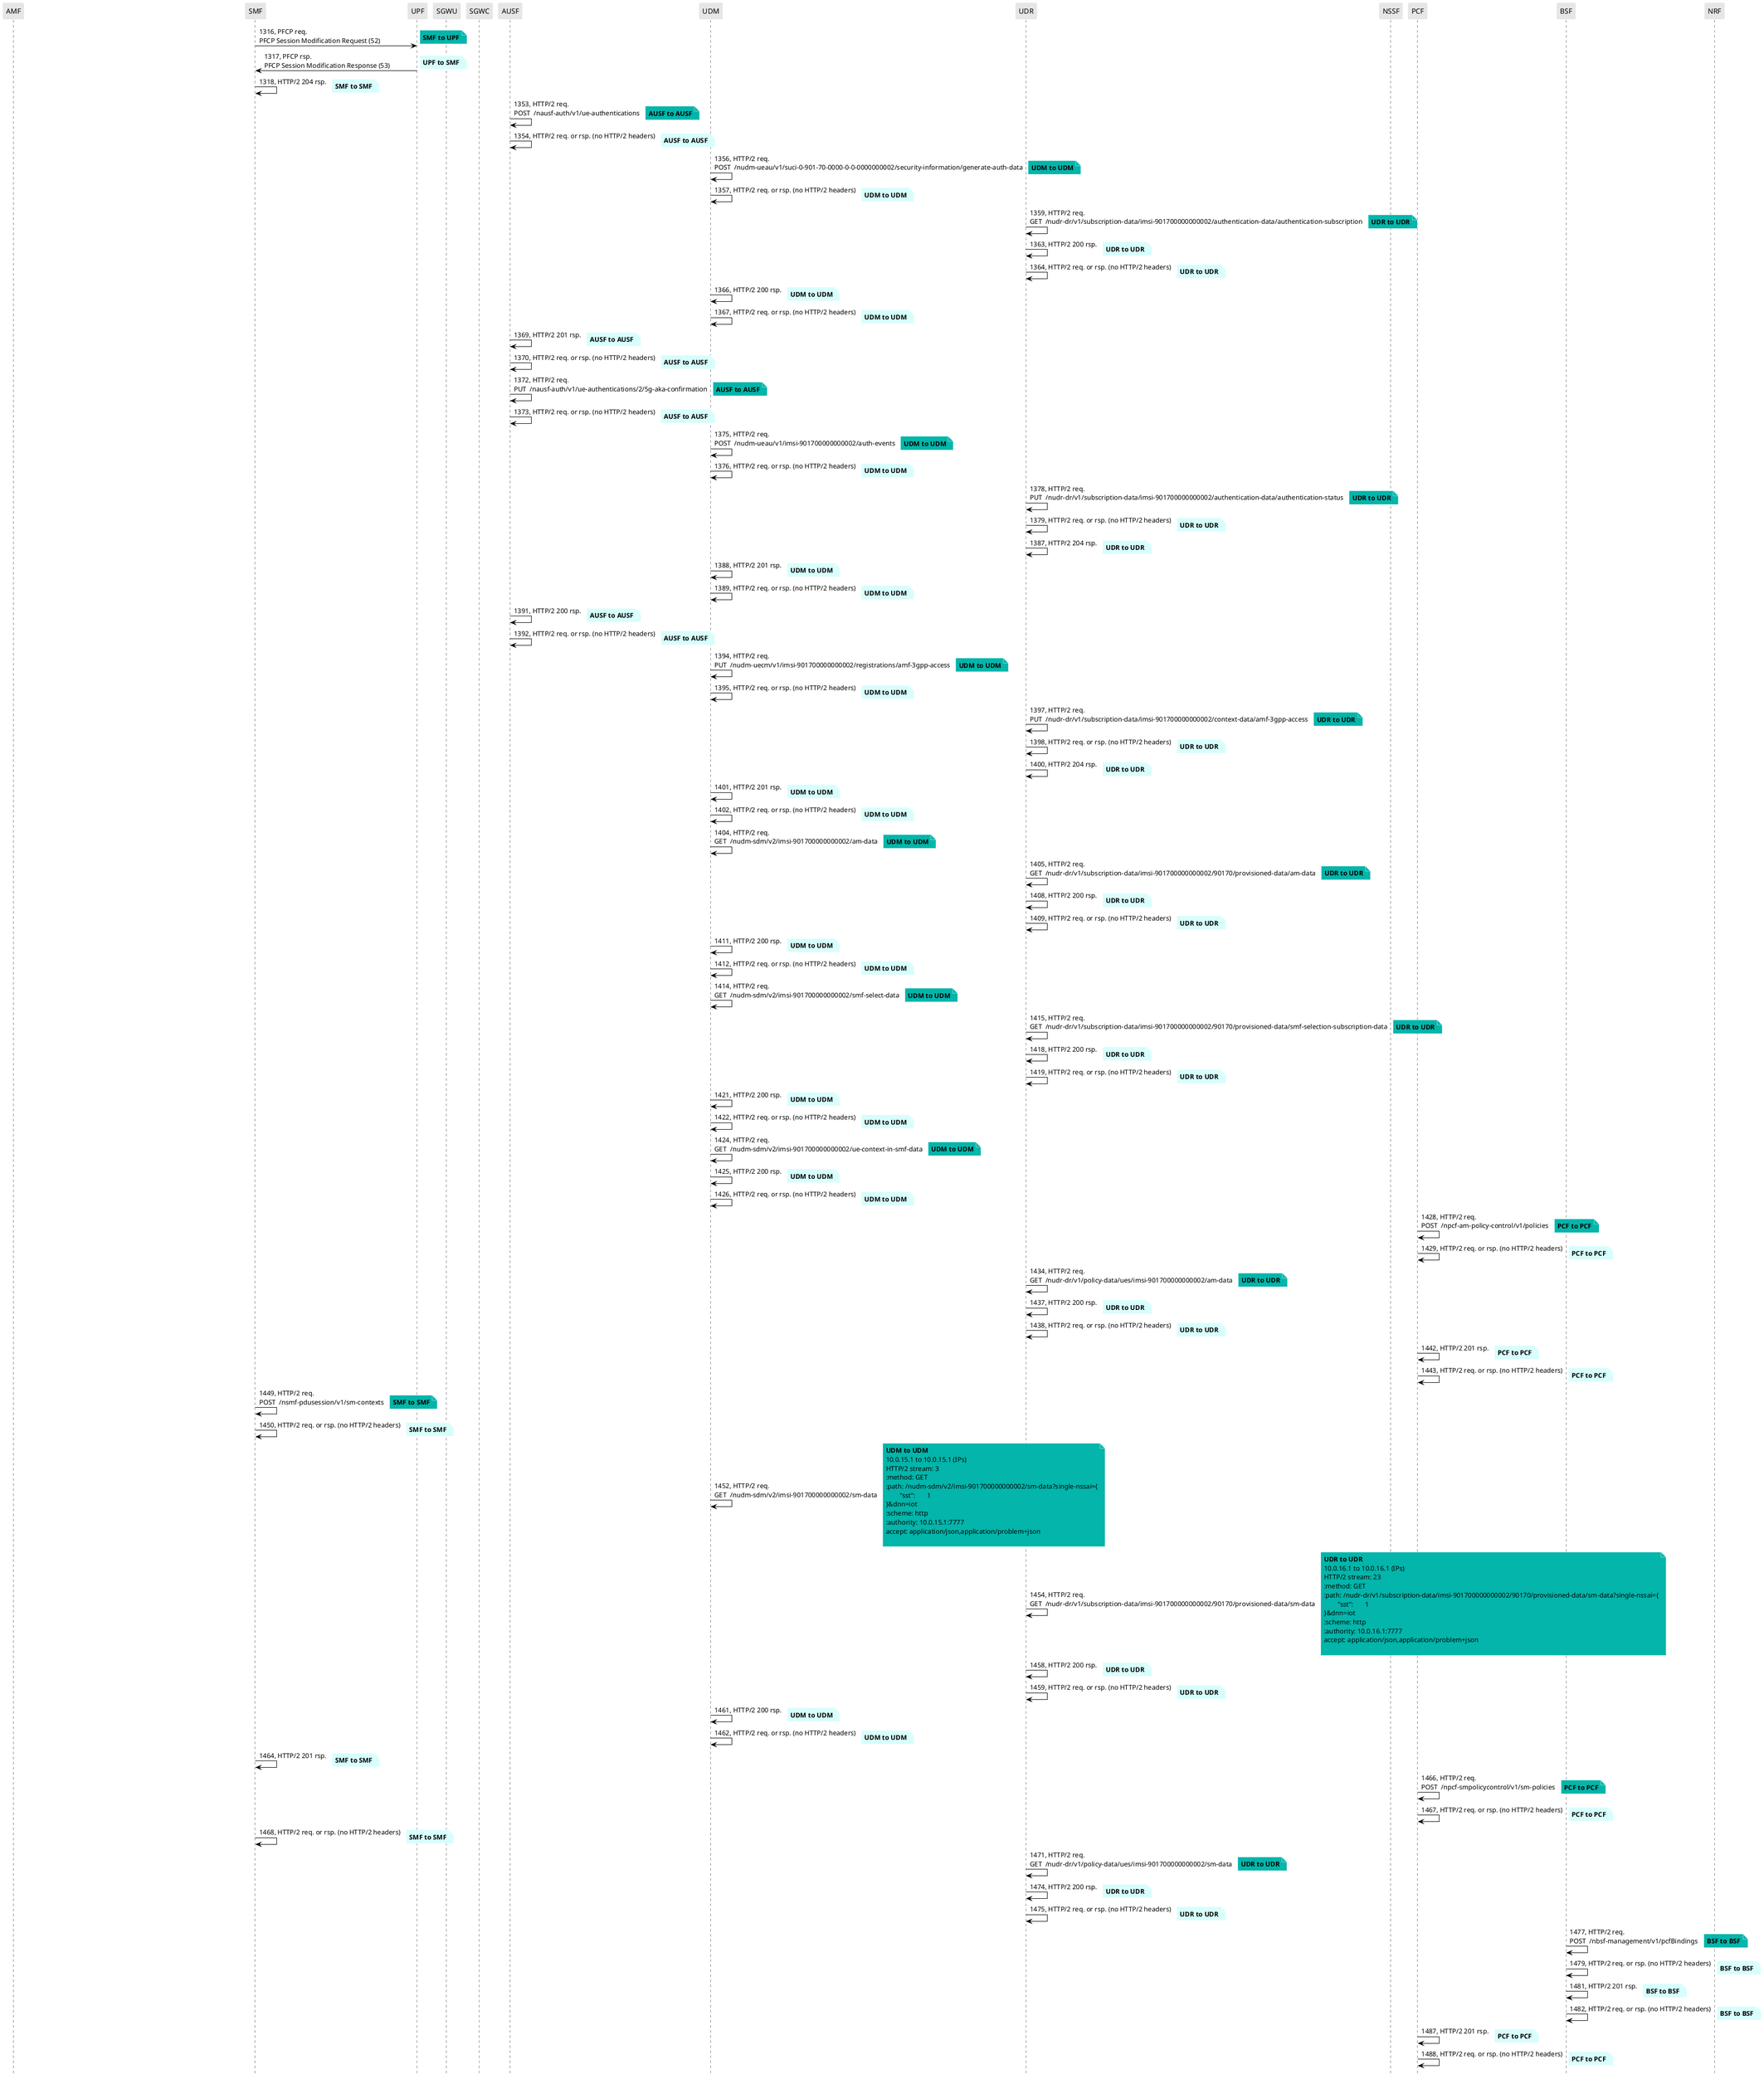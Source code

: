 @startuml
skinparam shadowing false
skinparam NoteBorderColor white
skinparam sequence {
    ArrowColor black
    LifeLineBorderColor black
    LifeLineBackgroundColor black
    ParticipantBorderColor white
    ParticipantBackgroundColor #e6e6e6
}
participant "AMF"
participant "SMF"
participant "UPF"
participant "SGWU"
participant "SGWC"
participant "AUSF"
participant "UDM"
participant "UDR"
participant "NSSF"
participant "PCF"
participant "BSF"
participant "NRF"

"SMF" -> "UPF": 1316, PFCP req.\nPFCP Session Modification Request (52)

note right #03B5AA
**SMF to UPF**
end note

"UPF" -> "SMF": 1317, PFCP rsp.\nPFCP Session Modification Response (53)

note right #D7FEFC
**UPF to SMF**
end note

"SMF" -> "SMF": 1318, HTTP/2 204 rsp.

note right #D7FEFC
**SMF to SMF**
end note

"AUSF" -> "AUSF": 1353, HTTP/2 req.\nPOST  /nausf-auth/v1/ue-authentications

note right #03B5AA
**AUSF to AUSF**
end note

"AUSF" -> "AUSF": 1354, HTTP/2 req. or rsp. (no HTTP/2 headers)

note right #D7FEFC
**AUSF to AUSF**
end note

"UDM" -> "UDM": 1356, HTTP/2 req.\nPOST  /nudm-ueau/v1/suci-0-901-70-0000-0-0-0000000002/security-information/generate-auth-data

note right #03B5AA
**UDM to UDM**
end note

"UDM" -> "UDM": 1357, HTTP/2 req. or rsp. (no HTTP/2 headers)

note right #D7FEFC
**UDM to UDM**
end note

"UDR" -> "UDR": 1359, HTTP/2 req.\nGET  /nudr-dr/v1/subscription-data/imsi-901700000000002/authentication-data/authentication-subscription

note right #03B5AA
**UDR to UDR**
end note

"UDR" -> "UDR": 1363, HTTP/2 200 rsp.

note right #D7FEFC
**UDR to UDR**
end note

"UDR" -> "UDR": 1364, HTTP/2 req. or rsp. (no HTTP/2 headers)

note right #D7FEFC
**UDR to UDR**
end note

"UDM" -> "UDM": 1366, HTTP/2 200 rsp.

note right #D7FEFC
**UDM to UDM**
end note

"UDM" -> "UDM": 1367, HTTP/2 req. or rsp. (no HTTP/2 headers)

note right #D7FEFC
**UDM to UDM**
end note

"AUSF" -> "AUSF": 1369, HTTP/2 201 rsp.

note right #D7FEFC
**AUSF to AUSF**
end note

"AUSF" -> "AUSF": 1370, HTTP/2 req. or rsp. (no HTTP/2 headers)

note right #D7FEFC
**AUSF to AUSF**
end note

"AUSF" -> "AUSF": 1372, HTTP/2 req.\nPUT  /nausf-auth/v1/ue-authentications/2/5g-aka-confirmation

note right #03B5AA
**AUSF to AUSF**
end note

"AUSF" -> "AUSF": 1373, HTTP/2 req. or rsp. (no HTTP/2 headers)

note right #D7FEFC
**AUSF to AUSF**
end note

"UDM" -> "UDM": 1375, HTTP/2 req.\nPOST  /nudm-ueau/v1/imsi-901700000000002/auth-events

note right #03B5AA
**UDM to UDM**
end note

"UDM" -> "UDM": 1376, HTTP/2 req. or rsp. (no HTTP/2 headers)

note right #D7FEFC
**UDM to UDM**
end note

"UDR" -> "UDR": 1378, HTTP/2 req.\nPUT  /nudr-dr/v1/subscription-data/imsi-901700000000002/authentication-data/authentication-status

note right #03B5AA
**UDR to UDR**
end note

"UDR" -> "UDR": 1379, HTTP/2 req. or rsp. (no HTTP/2 headers)

note right #D7FEFC
**UDR to UDR**
end note

"UDR" -> "UDR": 1387, HTTP/2 204 rsp.

note right #D7FEFC
**UDR to UDR**
end note

"UDM" -> "UDM": 1388, HTTP/2 201 rsp.

note right #D7FEFC
**UDM to UDM**
end note

"UDM" -> "UDM": 1389, HTTP/2 req. or rsp. (no HTTP/2 headers)

note right #D7FEFC
**UDM to UDM**
end note

"AUSF" -> "AUSF": 1391, HTTP/2 200 rsp.

note right #D7FEFC
**AUSF to AUSF**
end note

"AUSF" -> "AUSF": 1392, HTTP/2 req. or rsp. (no HTTP/2 headers)

note right #D7FEFC
**AUSF to AUSF**
end note

"UDM" -> "UDM": 1394, HTTP/2 req.\nPUT  /nudm-uecm/v1/imsi-901700000000002/registrations/amf-3gpp-access

note right #03B5AA
**UDM to UDM**
end note

"UDM" -> "UDM": 1395, HTTP/2 req. or rsp. (no HTTP/2 headers)

note right #D7FEFC
**UDM to UDM**
end note

"UDR" -> "UDR": 1397, HTTP/2 req.\nPUT  /nudr-dr/v1/subscription-data/imsi-901700000000002/context-data/amf-3gpp-access

note right #03B5AA
**UDR to UDR**
end note

"UDR" -> "UDR": 1398, HTTP/2 req. or rsp. (no HTTP/2 headers)

note right #D7FEFC
**UDR to UDR**
end note

"UDR" -> "UDR": 1400, HTTP/2 204 rsp.

note right #D7FEFC
**UDR to UDR**
end note

"UDM" -> "UDM": 1401, HTTP/2 201 rsp.

note right #D7FEFC
**UDM to UDM**
end note

"UDM" -> "UDM": 1402, HTTP/2 req. or rsp. (no HTTP/2 headers)

note right #D7FEFC
**UDM to UDM**
end note

"UDM" -> "UDM": 1404, HTTP/2 req.\nGET  /nudm-sdm/v2/imsi-901700000000002/am-data

note right #03B5AA
**UDM to UDM**
end note

"UDR" -> "UDR": 1405, HTTP/2 req.\nGET  /nudr-dr/v1/subscription-data/imsi-901700000000002/90170/provisioned-data/am-data

note right #03B5AA
**UDR to UDR**
end note

"UDR" -> "UDR": 1408, HTTP/2 200 rsp.

note right #D7FEFC
**UDR to UDR**
end note

"UDR" -> "UDR": 1409, HTTP/2 req. or rsp. (no HTTP/2 headers)

note right #D7FEFC
**UDR to UDR**
end note

"UDM" -> "UDM": 1411, HTTP/2 200 rsp.

note right #D7FEFC
**UDM to UDM**
end note

"UDM" -> "UDM": 1412, HTTP/2 req. or rsp. (no HTTP/2 headers)

note right #D7FEFC
**UDM to UDM**
end note

"UDM" -> "UDM": 1414, HTTP/2 req.\nGET  /nudm-sdm/v2/imsi-901700000000002/smf-select-data

note right #03B5AA
**UDM to UDM**
end note

"UDR" -> "UDR": 1415, HTTP/2 req.\nGET  /nudr-dr/v1/subscription-data/imsi-901700000000002/90170/provisioned-data/smf-selection-subscription-data

note right #03B5AA
**UDR to UDR**
end note

"UDR" -> "UDR": 1418, HTTP/2 200 rsp.

note right #D7FEFC
**UDR to UDR**
end note

"UDR" -> "UDR": 1419, HTTP/2 req. or rsp. (no HTTP/2 headers)

note right #D7FEFC
**UDR to UDR**
end note

"UDM" -> "UDM": 1421, HTTP/2 200 rsp.

note right #D7FEFC
**UDM to UDM**
end note

"UDM" -> "UDM": 1422, HTTP/2 req. or rsp. (no HTTP/2 headers)

note right #D7FEFC
**UDM to UDM**
end note

"UDM" -> "UDM": 1424, HTTP/2 req.\nGET  /nudm-sdm/v2/imsi-901700000000002/ue-context-in-smf-data

note right #03B5AA
**UDM to UDM**
end note

"UDM" -> "UDM": 1425, HTTP/2 200 rsp.

note right #D7FEFC
**UDM to UDM**
end note

"UDM" -> "UDM": 1426, HTTP/2 req. or rsp. (no HTTP/2 headers)

note right #D7FEFC
**UDM to UDM**
end note

"PCF" -> "PCF": 1428, HTTP/2 req.\nPOST  /npcf-am-policy-control/v1/policies

note right #03B5AA
**PCF to PCF**
end note

"PCF" -> "PCF": 1429, HTTP/2 req. or rsp. (no HTTP/2 headers)

note right #D7FEFC
**PCF to PCF**
end note

"UDR" -> "UDR": 1434, HTTP/2 req.\nGET  /nudr-dr/v1/policy-data/ues/imsi-901700000000002/am-data

note right #03B5AA
**UDR to UDR**
end note

"UDR" -> "UDR": 1437, HTTP/2 200 rsp.

note right #D7FEFC
**UDR to UDR**
end note

"UDR" -> "UDR": 1438, HTTP/2 req. or rsp. (no HTTP/2 headers)

note right #D7FEFC
**UDR to UDR**
end note

"PCF" -> "PCF": 1442, HTTP/2 201 rsp.

note right #D7FEFC
**PCF to PCF**
end note

"PCF" -> "PCF": 1443, HTTP/2 req. or rsp. (no HTTP/2 headers)

note right #D7FEFC
**PCF to PCF**
end note

"SMF" -> "SMF": 1449, HTTP/2 req.\nPOST  /nsmf-pdusession/v1/sm-contexts

note right #03B5AA
**SMF to SMF**
end note

"SMF" -> "SMF": 1450, HTTP/2 req. or rsp. (no HTTP/2 headers)

note right #D7FEFC
**SMF to SMF**
end note

"UDM" -> "UDM": 1452, HTTP/2 req.\nGET  /nudm-sdm/v2/imsi-901700000000002/sm-data

note right #03B5AA
**UDM to UDM**
10.0.15.1 to 10.0.15.1 (IPs)
HTTP/2 stream: 3
:method: GET
:path: /nudm-sdm/v2/imsi-901700000000002/sm-data?single-nssai={
	"sst":	1
}&dnn=iot
:scheme: http
:authority: 10.0.15.1:7777
accept: application/json,application/problem+json

end note

"UDR" -> "UDR": 1454, HTTP/2 req.\nGET  /nudr-dr/v1/subscription-data/imsi-901700000000002/90170/provisioned-data/sm-data

note right #03B5AA
**UDR to UDR**
10.0.16.1 to 10.0.16.1 (IPs)
HTTP/2 stream: 23
:method: GET
:path: /nudr-dr/v1/subscription-data/imsi-901700000000002/90170/provisioned-data/sm-data?single-nssai={
	"sst":	1
}&dnn=iot
:scheme: http
:authority: 10.0.16.1:7777
accept: application/json,application/problem+json

end note

"UDR" -> "UDR": 1458, HTTP/2 200 rsp.

note right #D7FEFC
**UDR to UDR**
end note

"UDR" -> "UDR": 1459, HTTP/2 req. or rsp. (no HTTP/2 headers)

note right #D7FEFC
**UDR to UDR**
end note

"UDM" -> "UDM": 1461, HTTP/2 200 rsp.

note right #D7FEFC
**UDM to UDM**
end note

"UDM" -> "UDM": 1462, HTTP/2 req. or rsp. (no HTTP/2 headers)

note right #D7FEFC
**UDM to UDM**
end note

"SMF" -> "SMF": 1464, HTTP/2 201 rsp.

note right #D7FEFC
**SMF to SMF**
end note

"PCF" -> "PCF": 1466, HTTP/2 req.\nPOST  /npcf-smpolicycontrol/v1/sm-policies

note right #03B5AA
**PCF to PCF**
end note

"PCF" -> "PCF": 1467, HTTP/2 req. or rsp. (no HTTP/2 headers)

note right #D7FEFC
**PCF to PCF**
end note

"SMF" -> "SMF": 1468, HTTP/2 req. or rsp. (no HTTP/2 headers)

note right #D7FEFC
**SMF to SMF**
end note

"UDR" -> "UDR": 1471, HTTP/2 req.\nGET  /nudr-dr/v1/policy-data/ues/imsi-901700000000002/sm-data

note right #03B5AA
**UDR to UDR**
end note

"UDR" -> "UDR": 1474, HTTP/2 200 rsp.

note right #D7FEFC
**UDR to UDR**
end note

"UDR" -> "UDR": 1475, HTTP/2 req. or rsp. (no HTTP/2 headers)

note right #D7FEFC
**UDR to UDR**
end note

"BSF" -> "BSF": 1477, HTTP/2 req.\nPOST  /nbsf-management/v1/pcfBindings

note right #03B5AA
**BSF to BSF**
end note

"BSF" -> "BSF": 1479, HTTP/2 req. or rsp. (no HTTP/2 headers)

note right #D7FEFC
**BSF to BSF**
end note

"BSF" -> "BSF": 1481, HTTP/2 201 rsp.

note right #D7FEFC
**BSF to BSF**
end note

"BSF" -> "BSF": 1482, HTTP/2 req. or rsp. (no HTTP/2 headers)

note right #D7FEFC
**BSF to BSF**
end note

"PCF" -> "PCF": 1487, HTTP/2 201 rsp.

note right #D7FEFC
**PCF to PCF**
end note

"PCF" -> "PCF": 1488, HTTP/2 req. or rsp. (no HTTP/2 headers)

note right #D7FEFC
**PCF to PCF**
end note

"SMF" -> "UPF": 1490, PFCP req.\nPFCP Session Establishment Request (50)

note right #03B5AA
**SMF to UPF**
end note

"UPF" -> "SMF": 1491, PFCP rsp.\nPFCP Session Establishment Response (51)

note right #D7FEFC
**UPF to SMF**
end note

"AMF" -> "AMF": 1492, HTTP/2 req.\nPOST  /namf-comm/v1/ue-contexts/imsi-901700000000002/n1-n2-messages

note right #03B5AA
**AMF to AMF**
end note

"AMF" -> "AMF": 1493, HTTP/2 req. or rsp. (no HTTP/2 headers)

note right #D7FEFC
**AMF to AMF**
end note

"AMF" -> "AMF": 1495, HTTP/2 200 rsp.

note right #D7FEFC
**AMF to AMF**
end note

"AMF" -> "AMF": 1496, HTTP/2 req. or rsp. (no HTTP/2 headers)

note right #D7FEFC
**AMF to AMF**
end note

"SMF" -> "SMF": 1498, HTTP/2 req.\nPOST  /nsmf-pdusession/v1/sm-contexts/2/modify

note right #03B5AA
**SMF to SMF**
end note

"SMF" -> "SMF": 1499, HTTP/2 req. or rsp. (no HTTP/2 headers)

note right #D7FEFC
**SMF to SMF**
end note

"SMF" -> "UPF": 1501, PFCP req.\nPFCP Session Modification Request (52)

note right #03B5AA
**SMF to UPF**
end note

"UPF" -> "SMF": 1502, PFCP rsp.\nPFCP Session Modification Response (53)

note right #D7FEFC
**UPF to SMF**
end note

"SMF" -> "SMF": 1503, HTTP/2 204 rsp.

note right #D7FEFC
**SMF to SMF**
end note

"AUSF" -> "AUSF": 1510, HTTP/2 req.\nPOST  /nausf-auth/v1/ue-authentications

note right #03B5AA
**AUSF to AUSF**
end note

"AUSF" -> "AUSF": 1511, HTTP/2 req. or rsp. (no HTTP/2 headers)

note right #D7FEFC
**AUSF to AUSF**
end note

"UDM" -> "UDM": 1513, HTTP/2 req.\nPOST  /nudm-ueau/v1/suci-0-901-70-0000-0-0-0000000003/security-information/generate-auth-data

note right #03B5AA
**UDM to UDM**
end note

"UDM" -> "UDM": 1514, HTTP/2 req. or rsp. (no HTTP/2 headers)

note right #D7FEFC
**UDM to UDM**
end note

"UDR" -> "UDR": 1516, HTTP/2 req.\nGET  /nudr-dr/v1/subscription-data/imsi-901700000000003/authentication-data/authentication-subscription

note right #03B5AA
**UDR to UDR**
end note

"UDR" -> "UDR": 1520, HTTP/2 200 rsp.

note right #D7FEFC
**UDR to UDR**
end note

"UDR" -> "UDR": 1521, HTTP/2 req. or rsp. (no HTTP/2 headers)

note right #D7FEFC
**UDR to UDR**
end note

"UDM" -> "UDM": 1523, HTTP/2 200 rsp.

note right #D7FEFC
**UDM to UDM**
end note

"UDM" -> "UDM": 1524, HTTP/2 req. or rsp. (no HTTP/2 headers)

note right #D7FEFC
**UDM to UDM**
end note

"AUSF" -> "AUSF": 1526, HTTP/2 201 rsp.

note right #D7FEFC
**AUSF to AUSF**
end note

"AUSF" -> "AUSF": 1527, HTTP/2 req. or rsp. (no HTTP/2 headers)

note right #D7FEFC
**AUSF to AUSF**
end note

"AUSF" -> "AUSF": 1529, HTTP/2 req.\nPUT  /nausf-auth/v1/ue-authentications/3/5g-aka-confirmation

note right #03B5AA
**AUSF to AUSF**
end note

"AUSF" -> "AUSF": 1530, HTTP/2 req. or rsp. (no HTTP/2 headers)

note right #D7FEFC
**AUSF to AUSF**
end note

"UDM" -> "UDM": 1532, HTTP/2 req.\nPOST  /nudm-ueau/v1/imsi-901700000000003/auth-events

note right #03B5AA
**UDM to UDM**
10.0.15.1 to 10.0.15.1 (IPs)
HTTP/2 stream: 11
:method: POST
:path: /nudm-ueau/v1/imsi-901700000000003/auth-events
:scheme: http
:authority: 10.0.15.1:7777
accept: application/json,application/problem+json
content-type: application/json
content-length: 209

end note

@enduml

